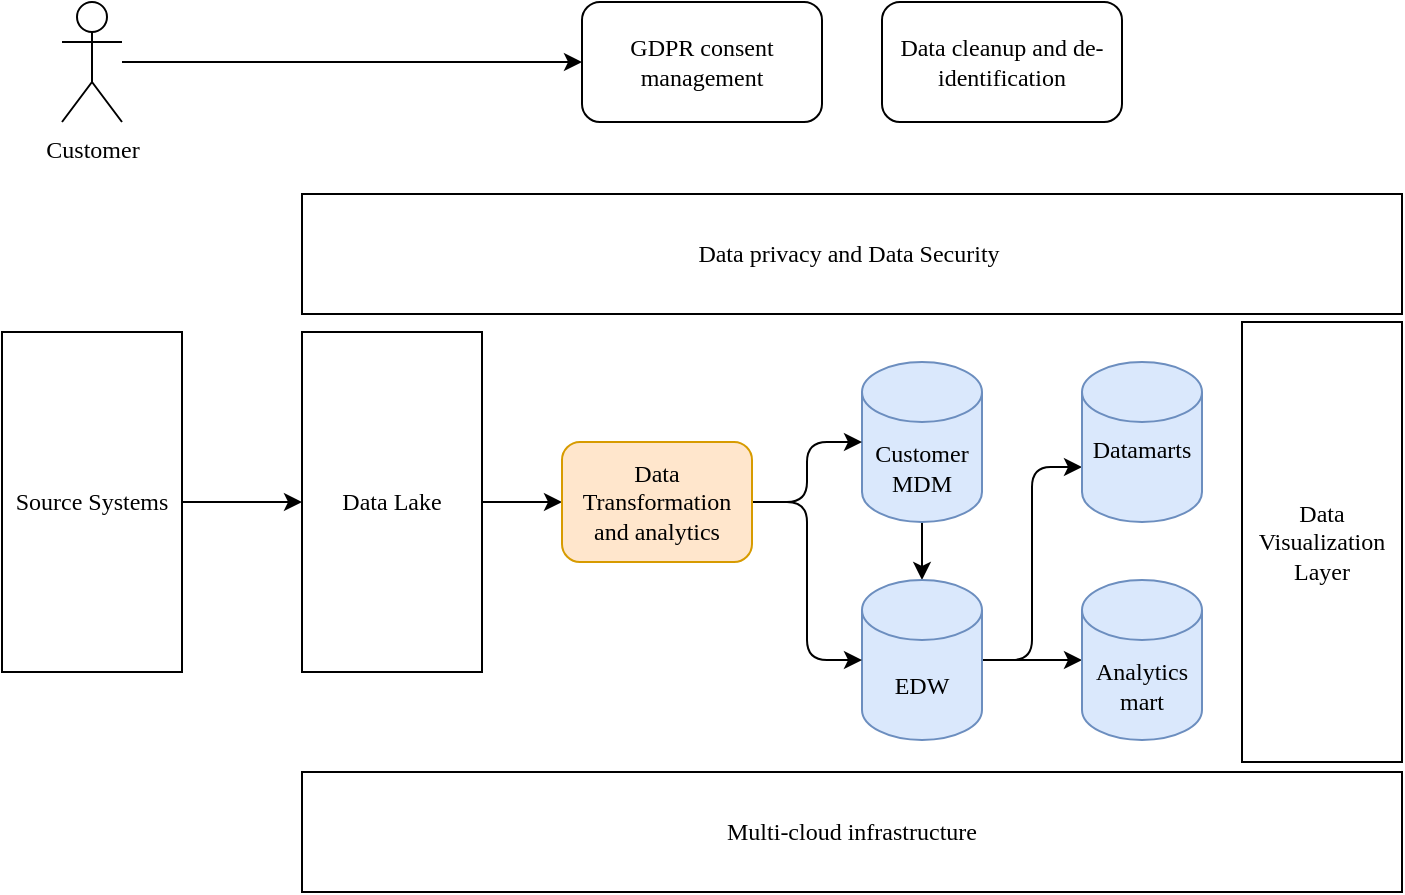 <mxfile version="16.6.1" type="github">
  <diagram id="U-Te3GgnhW5zTMr8VRMO" name="Page-1">
    <mxGraphModel dx="925" dy="1636" grid="1" gridSize="10" guides="1" tooltips="1" connect="1" arrows="1" fold="1" page="1" pageScale="1" pageWidth="850" pageHeight="1100" math="0" shadow="0">
      <root>
        <mxCell id="0" />
        <mxCell id="1" parent="0" />
        <mxCell id="jCtBcauLOnCdqS6o0Tvj-27" style="edgeStyle=orthogonalEdgeStyle;rounded=1;orthogonalLoop=1;jettySize=auto;html=1;fontFamily=Tahoma;" edge="1" parent="1" source="jCtBcauLOnCdqS6o0Tvj-8" target="jCtBcauLOnCdqS6o0Tvj-26">
          <mxGeometry relative="1" as="geometry" />
        </mxCell>
        <mxCell id="jCtBcauLOnCdqS6o0Tvj-8" value="Data Lake" style="rounded=0;whiteSpace=wrap;html=1;fontFamily=Tahoma;" vertex="1" parent="1">
          <mxGeometry x="190" y="145" width="90" height="170" as="geometry" />
        </mxCell>
        <mxCell id="jCtBcauLOnCdqS6o0Tvj-10" style="edgeStyle=orthogonalEdgeStyle;rounded=1;orthogonalLoop=1;jettySize=auto;html=1;fontFamily=Tahoma;" edge="1" parent="1" source="jCtBcauLOnCdqS6o0Tvj-9" target="jCtBcauLOnCdqS6o0Tvj-8">
          <mxGeometry relative="1" as="geometry" />
        </mxCell>
        <mxCell id="jCtBcauLOnCdqS6o0Tvj-9" value="Source Systems" style="rounded=0;whiteSpace=wrap;html=1;fontFamily=Tahoma;" vertex="1" parent="1">
          <mxGeometry x="40" y="145" width="90" height="170" as="geometry" />
        </mxCell>
        <mxCell id="jCtBcauLOnCdqS6o0Tvj-13" value="Data privacy and Data Security&amp;nbsp;" style="rounded=0;whiteSpace=wrap;html=1;fontFamily=Tahoma;" vertex="1" parent="1">
          <mxGeometry x="190" y="76" width="550" height="60" as="geometry" />
        </mxCell>
        <mxCell id="jCtBcauLOnCdqS6o0Tvj-14" value="GDPR consent management" style="rounded=1;whiteSpace=wrap;html=1;fontFamily=Tahoma;" vertex="1" parent="1">
          <mxGeometry x="330" y="-20" width="120" height="60" as="geometry" />
        </mxCell>
        <mxCell id="jCtBcauLOnCdqS6o0Tvj-15" value="Data cleanup and de-identification" style="rounded=1;whiteSpace=wrap;html=1;fontFamily=Tahoma;" vertex="1" parent="1">
          <mxGeometry x="480" y="-20" width="120" height="60" as="geometry" />
        </mxCell>
        <mxCell id="jCtBcauLOnCdqS6o0Tvj-17" style="edgeStyle=orthogonalEdgeStyle;rounded=1;orthogonalLoop=1;jettySize=auto;html=1;fontFamily=Tahoma;" edge="1" parent="1" source="jCtBcauLOnCdqS6o0Tvj-16" target="jCtBcauLOnCdqS6o0Tvj-14">
          <mxGeometry relative="1" as="geometry" />
        </mxCell>
        <mxCell id="jCtBcauLOnCdqS6o0Tvj-16" value="Customer" style="shape=umlActor;verticalLabelPosition=bottom;verticalAlign=top;html=1;outlineConnect=0;fontFamily=Tahoma;" vertex="1" parent="1">
          <mxGeometry x="70" y="-20" width="30" height="60" as="geometry" />
        </mxCell>
        <mxCell id="jCtBcauLOnCdqS6o0Tvj-18" value="Multi-cloud infrastructure" style="rounded=0;whiteSpace=wrap;html=1;fontFamily=Tahoma;" vertex="1" parent="1">
          <mxGeometry x="190" y="365" width="550" height="60" as="geometry" />
        </mxCell>
        <mxCell id="jCtBcauLOnCdqS6o0Tvj-20" value="Data Visualization Layer" style="rounded=0;whiteSpace=wrap;html=1;fontFamily=Tahoma;" vertex="1" parent="1">
          <mxGeometry x="660" y="140" width="80" height="220" as="geometry" />
        </mxCell>
        <mxCell id="jCtBcauLOnCdqS6o0Tvj-30" style="edgeStyle=orthogonalEdgeStyle;rounded=1;orthogonalLoop=1;jettySize=auto;html=1;fontFamily=Tahoma;" edge="1" parent="1" source="jCtBcauLOnCdqS6o0Tvj-21" target="jCtBcauLOnCdqS6o0Tvj-22">
          <mxGeometry relative="1" as="geometry" />
        </mxCell>
        <mxCell id="jCtBcauLOnCdqS6o0Tvj-21" value="Customer MDM" style="shape=cylinder3;whiteSpace=wrap;html=1;boundedLbl=1;backgroundOutline=1;size=15;fontFamily=Tahoma;fillColor=#dae8fc;strokeColor=#6c8ebf;" vertex="1" parent="1">
          <mxGeometry x="470" y="160" width="60" height="80" as="geometry" />
        </mxCell>
        <mxCell id="jCtBcauLOnCdqS6o0Tvj-31" style="edgeStyle=orthogonalEdgeStyle;rounded=1;orthogonalLoop=1;jettySize=auto;html=1;entryX=0;entryY=0;entryDx=0;entryDy=52.5;entryPerimeter=0;fontFamily=Tahoma;" edge="1" parent="1" source="jCtBcauLOnCdqS6o0Tvj-22" target="jCtBcauLOnCdqS6o0Tvj-24">
          <mxGeometry relative="1" as="geometry" />
        </mxCell>
        <mxCell id="jCtBcauLOnCdqS6o0Tvj-32" style="edgeStyle=orthogonalEdgeStyle;rounded=1;orthogonalLoop=1;jettySize=auto;html=1;fontFamily=Tahoma;" edge="1" parent="1" source="jCtBcauLOnCdqS6o0Tvj-22" target="jCtBcauLOnCdqS6o0Tvj-25">
          <mxGeometry relative="1" as="geometry" />
        </mxCell>
        <mxCell id="jCtBcauLOnCdqS6o0Tvj-22" value="EDW" style="shape=cylinder3;whiteSpace=wrap;html=1;boundedLbl=1;backgroundOutline=1;size=15;fontFamily=Tahoma;fillColor=#dae8fc;strokeColor=#6c8ebf;" vertex="1" parent="1">
          <mxGeometry x="470" y="269" width="60" height="80" as="geometry" />
        </mxCell>
        <mxCell id="jCtBcauLOnCdqS6o0Tvj-24" value="Datamarts" style="shape=cylinder3;whiteSpace=wrap;html=1;boundedLbl=1;backgroundOutline=1;size=15;fontFamily=Tahoma;verticalAlign=top;fillColor=#dae8fc;strokeColor=#6c8ebf;" vertex="1" parent="1">
          <mxGeometry x="580" y="160" width="60" height="80" as="geometry" />
        </mxCell>
        <mxCell id="jCtBcauLOnCdqS6o0Tvj-25" value="Analytics mart" style="shape=cylinder3;whiteSpace=wrap;html=1;boundedLbl=1;backgroundOutline=1;size=15;fontFamily=Tahoma;fillColor=#dae8fc;strokeColor=#6c8ebf;" vertex="1" parent="1">
          <mxGeometry x="580" y="269" width="60" height="80" as="geometry" />
        </mxCell>
        <mxCell id="jCtBcauLOnCdqS6o0Tvj-28" style="edgeStyle=orthogonalEdgeStyle;rounded=1;orthogonalLoop=1;jettySize=auto;html=1;fontFamily=Tahoma;" edge="1" parent="1" source="jCtBcauLOnCdqS6o0Tvj-26" target="jCtBcauLOnCdqS6o0Tvj-21">
          <mxGeometry relative="1" as="geometry" />
        </mxCell>
        <mxCell id="jCtBcauLOnCdqS6o0Tvj-29" style="edgeStyle=orthogonalEdgeStyle;rounded=1;orthogonalLoop=1;jettySize=auto;html=1;entryX=0;entryY=0.5;entryDx=0;entryDy=0;entryPerimeter=0;fontFamily=Tahoma;" edge="1" parent="1" source="jCtBcauLOnCdqS6o0Tvj-26" target="jCtBcauLOnCdqS6o0Tvj-22">
          <mxGeometry relative="1" as="geometry" />
        </mxCell>
        <mxCell id="jCtBcauLOnCdqS6o0Tvj-26" value="Data Transformation and analytics" style="rounded=1;whiteSpace=wrap;html=1;fontFamily=Tahoma;fillColor=#ffe6cc;strokeColor=#d79b00;" vertex="1" parent="1">
          <mxGeometry x="320" y="200" width="95" height="60" as="geometry" />
        </mxCell>
      </root>
    </mxGraphModel>
  </diagram>
</mxfile>
